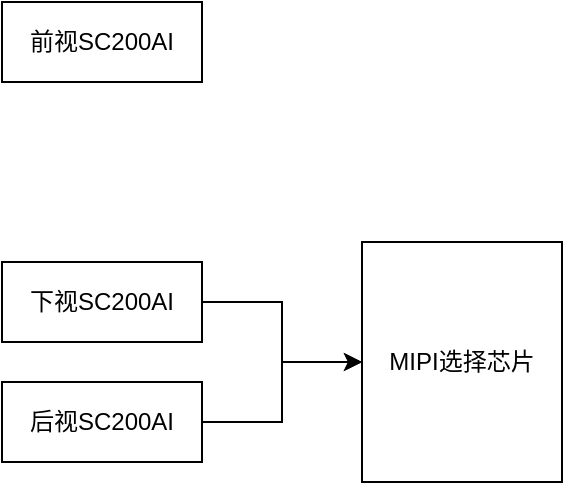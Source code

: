 <mxfile version="26.2.13">
  <diagram name="第 1 页" id="vm0noQgoKaf7Ory5WyCI">
    <mxGraphModel dx="811" dy="430" grid="1" gridSize="10" guides="1" tooltips="1" connect="1" arrows="1" fold="1" page="1" pageScale="1" pageWidth="827" pageHeight="1169" math="0" shadow="0">
      <root>
        <mxCell id="0" />
        <mxCell id="1" parent="0" />
        <mxCell id="FK6g6sYqLbhLBO1SA9hJ-1" value="前视SC200AI" style="rounded=0;whiteSpace=wrap;html=1;" vertex="1" parent="1">
          <mxGeometry x="200" y="210" width="100" height="40" as="geometry" />
        </mxCell>
        <mxCell id="FK6g6sYqLbhLBO1SA9hJ-6" value="" style="edgeStyle=orthogonalEdgeStyle;rounded=0;orthogonalLoop=1;jettySize=auto;html=1;" edge="1" parent="1" source="FK6g6sYqLbhLBO1SA9hJ-4" target="FK6g6sYqLbhLBO1SA9hJ-5">
          <mxGeometry relative="1" as="geometry" />
        </mxCell>
        <mxCell id="FK6g6sYqLbhLBO1SA9hJ-4" value="下视SC200AI" style="rounded=0;whiteSpace=wrap;html=1;" vertex="1" parent="1">
          <mxGeometry x="200" y="340" width="100" height="40" as="geometry" />
        </mxCell>
        <mxCell id="FK6g6sYqLbhLBO1SA9hJ-5" value="MIPI选择芯片" style="rounded=0;whiteSpace=wrap;html=1;" vertex="1" parent="1">
          <mxGeometry x="380" y="330" width="100" height="120" as="geometry" />
        </mxCell>
        <mxCell id="FK6g6sYqLbhLBO1SA9hJ-9" value="" style="edgeStyle=orthogonalEdgeStyle;rounded=0;orthogonalLoop=1;jettySize=auto;html=1;entryX=0;entryY=0.5;entryDx=0;entryDy=0;" edge="1" parent="1" source="FK6g6sYqLbhLBO1SA9hJ-7" target="FK6g6sYqLbhLBO1SA9hJ-5">
          <mxGeometry relative="1" as="geometry">
            <mxPoint x="380" y="430" as="targetPoint" />
          </mxGeometry>
        </mxCell>
        <mxCell id="FK6g6sYqLbhLBO1SA9hJ-7" value="后视SC200AI" style="rounded=0;whiteSpace=wrap;html=1;" vertex="1" parent="1">
          <mxGeometry x="200" y="400" width="100" height="40" as="geometry" />
        </mxCell>
      </root>
    </mxGraphModel>
  </diagram>
</mxfile>

